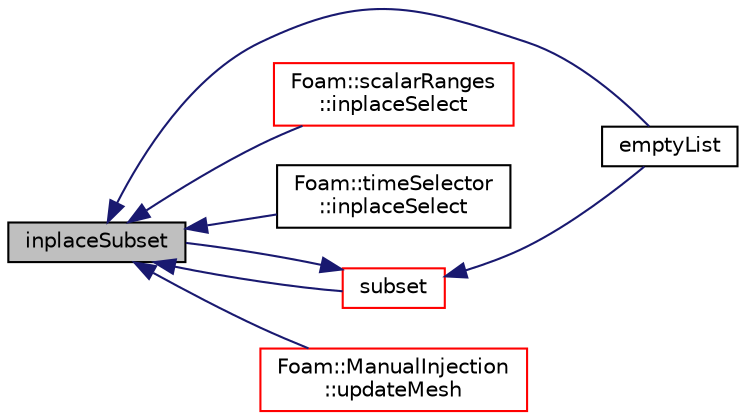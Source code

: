 digraph "inplaceSubset"
{
  bgcolor="transparent";
  edge [fontname="Helvetica",fontsize="10",labelfontname="Helvetica",labelfontsize="10"];
  node [fontname="Helvetica",fontsize="10",shape=record];
  rankdir="LR";
  Node1 [label="inplaceSubset",height=0.2,width=0.4,color="black", fillcolor="grey75", style="filled", fontcolor="black"];
  Node1 -> Node2 [dir="back",color="midnightblue",fontsize="10",style="solid",fontname="Helvetica"];
  Node2 [label="emptyList",height=0.2,width=0.4,color="black",URL="$a10936.html#aac3dd6ff6f51f3841ba88a3adb29e073",tooltip="Return reference to zero-sized list. Compare to List::null() which returns. "];
  Node1 -> Node3 [dir="back",color="midnightblue",fontsize="10",style="solid",fontname="Helvetica"];
  Node3 [label="Foam::scalarRanges\l::inplaceSelect",height=0.2,width=0.4,color="red",URL="$a02319.html#aa11603fdf8bae9afa568c8d311adb58d",tooltip="Select a list of values that are within the ranges. "];
  Node1 -> Node4 [dir="back",color="midnightblue",fontsize="10",style="solid",fontname="Helvetica"];
  Node4 [label="Foam::timeSelector\l::inplaceSelect",height=0.2,width=0.4,color="black",URL="$a02707.html#af9daeaf833a0546f28900c7d9166140d",tooltip="Select a list of Time values that are within the ranges. "];
  Node1 -> Node5 [dir="back",color="midnightblue",fontsize="10",style="solid",fontname="Helvetica"];
  Node5 [label="subset",height=0.2,width=0.4,color="red",URL="$a10936.html#af053f0dfbaeb31c38d85eb32efcd00d1",tooltip="Extract elements of List when select is a certain value. "];
  Node5 -> Node2 [dir="back",color="midnightblue",fontsize="10",style="solid",fontname="Helvetica"];
  Node5 -> Node1 [dir="back",color="midnightblue",fontsize="10",style="solid",fontname="Helvetica"];
  Node1 -> Node6 [dir="back",color="midnightblue",fontsize="10",style="solid",fontname="Helvetica"];
  Node6 [label="Foam::ManualInjection\l::updateMesh",height=0.2,width=0.4,color="red",URL="$a01434.html#ae5693a309a936ac1040dd48c2881677f",tooltip="Set injector locations when mesh is updated. "];
}
